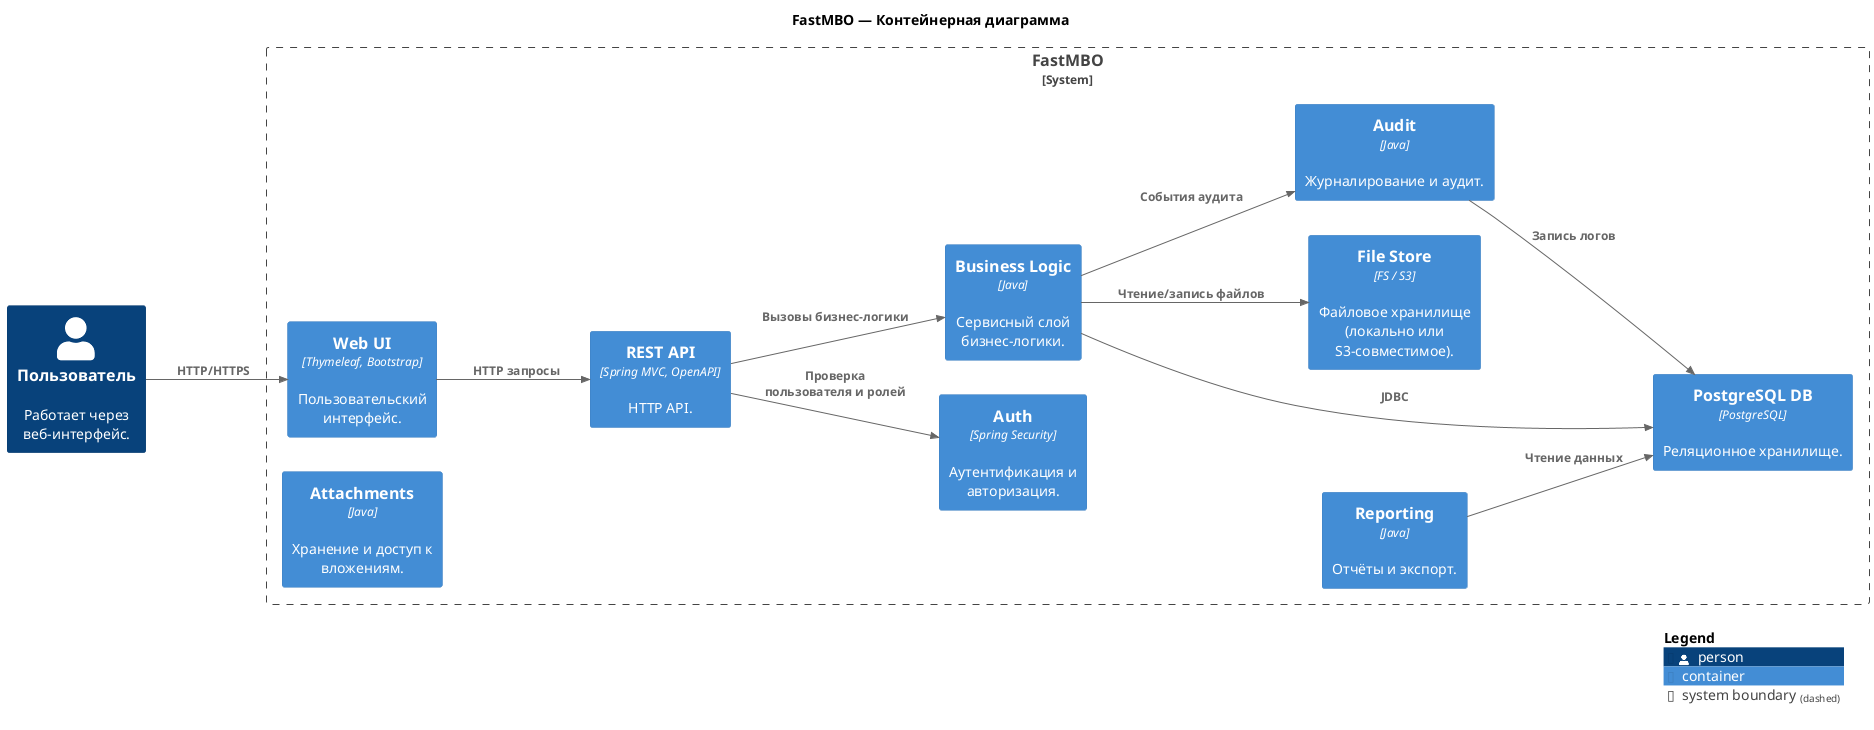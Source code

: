 @startuml
set separator none
title FastMBO — Контейнерная диаграмма

left to right direction

!include <C4/C4>
!include <C4/C4_Context>
!include <C4/C4_Container>

Person(Пользователь, "Пользователь", $descr="Работает через веб-интерфейс.", $tags="", $link="")

System_Boundary("FastMBO_boundary", "FastMBO", $tags="") {
  Container(FastMBO.PostgreSQLDB, "PostgreSQL DB", $techn="PostgreSQL", $descr="Реляционное хранилище.", $tags="", $link="")
  Container(FastMBO.FileStore, "File Store", $techn="FS / S3", $descr="Файловое хранилище (локально или S3-совместимое).", $tags="", $link="")
  Container(FastMBO.WebUI, "Web UI", $techn="Thymeleaf, Bootstrap", $descr="Пользовательский интерфейс.", $tags="", $link="")
  Container(FastMBO.RESTAPI, "REST API", $techn="Spring MVC, OpenAPI", $descr="HTTP API.", $tags="", $link="")
  Container(FastMBO.Auth, "Auth", $techn="Spring Security", $descr="Аутентификация и авторизация.", $tags="", $link="")
  Container(FastMBO.BusinessLogic, "Business Logic", $techn="Java", $descr="Сервисный слой бизнес-логики.", $tags="", $link="")
  Container(FastMBO.Reporting, "Reporting", $techn="Java", $descr="Отчёты и экспорт.", $tags="", $link="")
  Container(FastMBO.Attachments, "Attachments", $techn="Java", $descr="Хранение и доступ к вложениям.", $tags="", $link="")
  Container(FastMBO.Audit, "Audit", $techn="Java", $descr="Журналирование и аудит.", $tags="", $link="")
}

Rel(Пользователь, FastMBO.WebUI, "HTTP/HTTPS", $techn="", $tags="", $link="")
Rel(FastMBO.WebUI, FastMBO.RESTAPI, "HTTP запросы", $techn="", $tags="", $link="")
Rel(FastMBO.RESTAPI, FastMBO.Auth, "Проверка пользователя и ролей", $techn="", $tags="", $link="")
Rel(FastMBO.RESTAPI, FastMBO.BusinessLogic, "Вызовы бизнес-логики", $techn="", $tags="", $link="")
Rel(FastMBO.BusinessLogic, FastMBO.PostgreSQLDB, "JDBC", $techn="", $tags="", $link="")
Rel(FastMBO.BusinessLogic, FastMBO.FileStore, "Чтение/запись файлов", $techn="", $tags="", $link="")
Rel(FastMBO.BusinessLogic, FastMBO.Audit, "События аудита", $techn="", $tags="", $link="")
Rel(FastMBO.Reporting, FastMBO.PostgreSQLDB, "Чтение данных", $techn="", $tags="", $link="")
Rel(FastMBO.Audit, FastMBO.PostgreSQLDB, "Запись логов", $techn="", $tags="", $link="")

SHOW_LEGEND(true)
@enduml